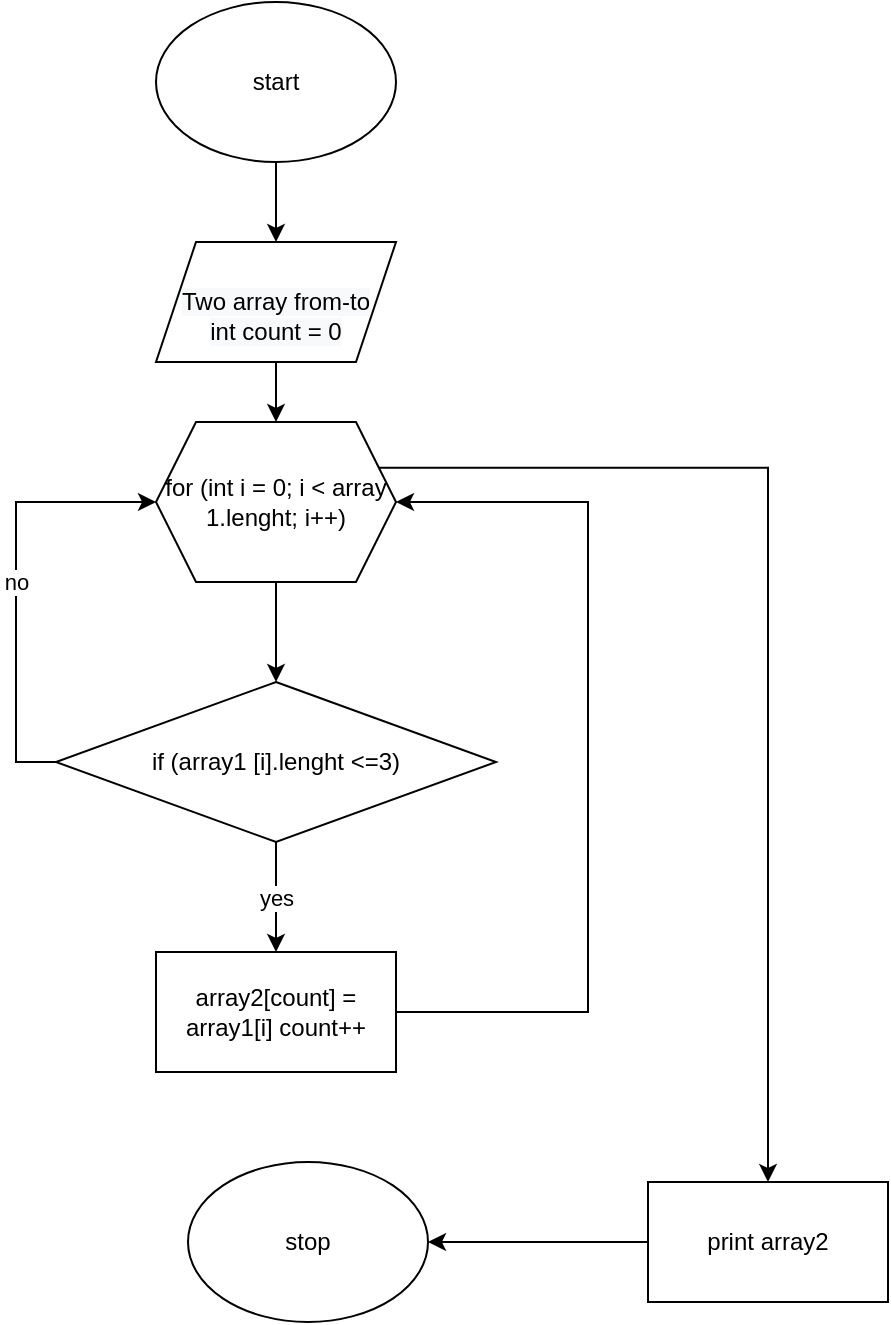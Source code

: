 <mxfile version="17.4.2" type="device"><diagram id="TFC2UTevMlyB2lDKNcgi" name="Страница 1"><mxGraphModel dx="1102" dy="875" grid="1" gridSize="10" guides="1" tooltips="1" connect="1" arrows="1" fold="1" page="1" pageScale="1" pageWidth="827" pageHeight="1169" math="0" shadow="0"><root><mxCell id="0"/><mxCell id="1" parent="0"/><mxCell id="bSYtIZC-nTI6klxqayke-9" value="" style="edgeStyle=orthogonalEdgeStyle;rounded=0;orthogonalLoop=1;jettySize=auto;html=1;" edge="1" parent="1" source="bSYtIZC-nTI6klxqayke-3" target="bSYtIZC-nTI6klxqayke-4"><mxGeometry relative="1" as="geometry"/></mxCell><mxCell id="bSYtIZC-nTI6klxqayke-3" value="start" style="ellipse;whiteSpace=wrap;html=1;" vertex="1" parent="1"><mxGeometry x="294" y="80" width="120" height="80" as="geometry"/></mxCell><mxCell id="bSYtIZC-nTI6klxqayke-10" value="" style="edgeStyle=orthogonalEdgeStyle;rounded=0;orthogonalLoop=1;jettySize=auto;html=1;" edge="1" parent="1" source="bSYtIZC-nTI6klxqayke-4" target="bSYtIZC-nTI6klxqayke-6"><mxGeometry relative="1" as="geometry"/></mxCell><mxCell id="bSYtIZC-nTI6klxqayke-4" value="&lt;br&gt;&lt;span style=&quot;color: rgb(0 , 0 , 0) ; font-size: 12px ; font-style: normal ; font-weight: 400 ; letter-spacing: normal ; text-align: center ; text-indent: 0px ; text-transform: none ; word-spacing: 0px ; font-family: &amp;#34;helvetica&amp;#34; ; background-color: rgb(248 , 249 , 250) ; display: inline ; float: none&quot;&gt;Two array from-to&lt;/span&gt;&lt;br style=&quot;color: rgb(0 , 0 , 0) ; font-size: 12px ; font-style: normal ; font-weight: 400 ; letter-spacing: normal ; text-align: center ; text-indent: 0px ; text-transform: none ; word-spacing: 0px ; font-family: &amp;#34;helvetica&amp;#34; ; background-color: rgb(248 , 249 , 250)&quot;&gt;&lt;span style=&quot;color: rgb(0 , 0 , 0) ; font-size: 12px ; font-style: normal ; font-weight: 400 ; letter-spacing: normal ; text-align: center ; text-indent: 0px ; text-transform: none ; word-spacing: 0px ; font-family: &amp;#34;helvetica&amp;#34; ; background-color: rgb(248 , 249 , 250) ; display: inline ; float: none&quot;&gt;int count = 0&lt;/span&gt;&lt;br style=&quot;color: rgb(0 , 0 , 0) ; font-family: &amp;#34;helvetica&amp;#34; ; font-size: 12px ; font-style: normal ; font-weight: 400 ; letter-spacing: normal ; text-align: center ; text-indent: 0px ; text-transform: none ; word-spacing: 0px ; background-color: rgb(248 , 249 , 250)&quot;&gt;" style="shape=parallelogram;perimeter=parallelogramPerimeter;whiteSpace=wrap;html=1;fixedSize=1;" vertex="1" parent="1"><mxGeometry x="294" y="200" width="120" height="60" as="geometry"/></mxCell><mxCell id="bSYtIZC-nTI6klxqayke-11" value="" style="edgeStyle=orthogonalEdgeStyle;rounded=0;orthogonalLoop=1;jettySize=auto;html=1;" edge="1" parent="1" source="bSYtIZC-nTI6klxqayke-6" target="bSYtIZC-nTI6klxqayke-7"><mxGeometry relative="1" as="geometry"/></mxCell><mxCell id="bSYtIZC-nTI6klxqayke-15" style="edgeStyle=orthogonalEdgeStyle;rounded=0;orthogonalLoop=1;jettySize=auto;html=1;exitX=1;exitY=0.25;exitDx=0;exitDy=0;entryX=0.5;entryY=0;entryDx=0;entryDy=0;" edge="1" parent="1" source="bSYtIZC-nTI6klxqayke-6" target="bSYtIZC-nTI6klxqayke-17"><mxGeometry relative="1" as="geometry"><mxPoint x="600" y="660" as="targetPoint"/></mxGeometry></mxCell><mxCell id="bSYtIZC-nTI6klxqayke-6" value="for (int i = 0; i &amp;lt; array 1.lenght; i++)" style="shape=hexagon;perimeter=hexagonPerimeter2;whiteSpace=wrap;html=1;fixedSize=1;" vertex="1" parent="1"><mxGeometry x="294" y="290" width="120" height="80" as="geometry"/></mxCell><mxCell id="bSYtIZC-nTI6klxqayke-12" value="yes" style="edgeStyle=orthogonalEdgeStyle;rounded=0;orthogonalLoop=1;jettySize=auto;html=1;" edge="1" parent="1" source="bSYtIZC-nTI6klxqayke-7" target="bSYtIZC-nTI6klxqayke-8"><mxGeometry relative="1" as="geometry"/></mxCell><mxCell id="bSYtIZC-nTI6klxqayke-14" value="no" style="edgeStyle=orthogonalEdgeStyle;rounded=0;orthogonalLoop=1;jettySize=auto;html=1;entryX=0;entryY=0.5;entryDx=0;entryDy=0;" edge="1" parent="1" source="bSYtIZC-nTI6klxqayke-7" target="bSYtIZC-nTI6klxqayke-6"><mxGeometry relative="1" as="geometry"><Array as="points"><mxPoint x="224" y="460"/><mxPoint x="224" y="330"/></Array></mxGeometry></mxCell><mxCell id="bSYtIZC-nTI6klxqayke-7" value="if (array1 [i].lenght &amp;lt;=3)" style="rhombus;whiteSpace=wrap;html=1;" vertex="1" parent="1"><mxGeometry x="244" y="420" width="220" height="80" as="geometry"/></mxCell><mxCell id="bSYtIZC-nTI6klxqayke-13" style="edgeStyle=orthogonalEdgeStyle;rounded=0;orthogonalLoop=1;jettySize=auto;html=1;entryX=1;entryY=0.5;entryDx=0;entryDy=0;" edge="1" parent="1" source="bSYtIZC-nTI6klxqayke-8" target="bSYtIZC-nTI6klxqayke-6"><mxGeometry relative="1" as="geometry"><Array as="points"><mxPoint x="510" y="585"/><mxPoint x="510" y="330"/></Array></mxGeometry></mxCell><mxCell id="bSYtIZC-nTI6klxqayke-8" value="array2[count] = array1[i] count++" style="rounded=0;whiteSpace=wrap;html=1;" vertex="1" parent="1"><mxGeometry x="294" y="555" width="120" height="60" as="geometry"/></mxCell><mxCell id="bSYtIZC-nTI6klxqayke-19" value="" style="edgeStyle=orthogonalEdgeStyle;rounded=0;orthogonalLoop=1;jettySize=auto;html=1;" edge="1" parent="1" source="bSYtIZC-nTI6klxqayke-17" target="bSYtIZC-nTI6klxqayke-18"><mxGeometry relative="1" as="geometry"/></mxCell><mxCell id="bSYtIZC-nTI6klxqayke-17" value="print array2" style="rounded=0;whiteSpace=wrap;html=1;" vertex="1" parent="1"><mxGeometry x="540" y="670" width="120" height="60" as="geometry"/></mxCell><mxCell id="bSYtIZC-nTI6klxqayke-18" value="stop" style="ellipse;whiteSpace=wrap;html=1;" vertex="1" parent="1"><mxGeometry x="310" y="660" width="120" height="80" as="geometry"/></mxCell></root></mxGraphModel></diagram></mxfile>
